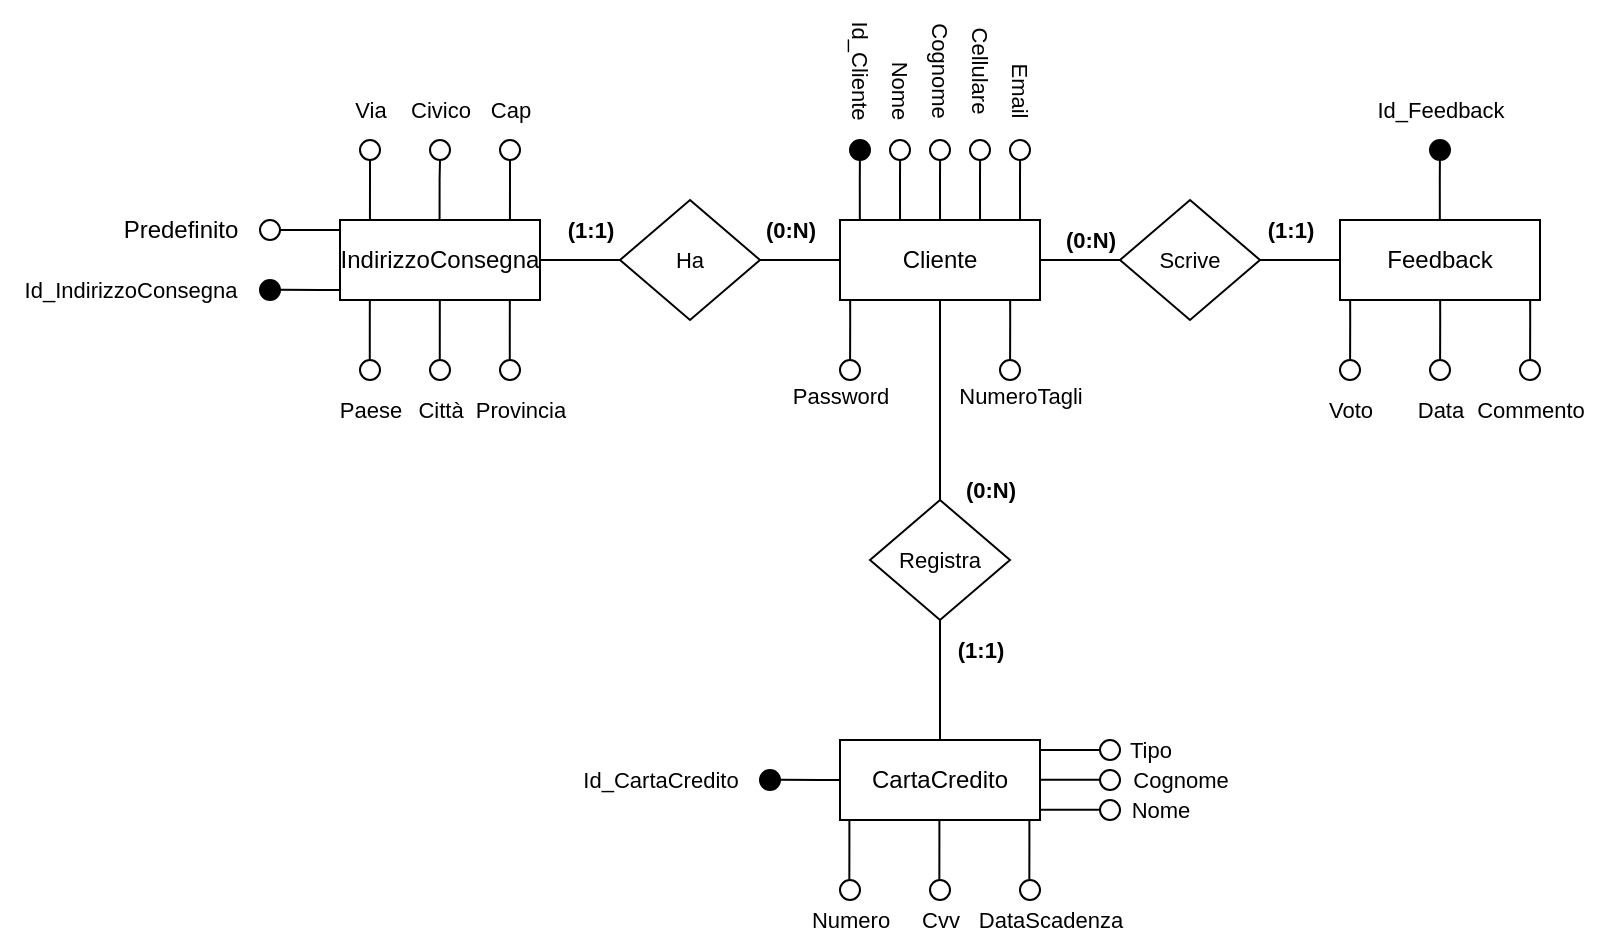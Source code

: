 <mxfile version="25.0.3">
  <diagram name="Page-1" id="EHbDZYoHjk3vQe8Ejhvv">
    <mxGraphModel dx="1180" dy="173" grid="1" gridSize="10" guides="1" tooltips="1" connect="1" arrows="1" fold="1" page="1" pageScale="1" pageWidth="850" pageHeight="1100" math="0" shadow="0">
      <root>
        <mxCell id="0" />
        <mxCell id="1" parent="0" />
        <mxCell id="3pYKi4AClHYdLQsbnEup-11" style="edgeStyle=orthogonalEdgeStyle;shape=connector;rounded=0;orthogonalLoop=1;jettySize=auto;html=1;exitX=0.5;exitY=1;exitDx=0;exitDy=0;entryX=0.5;entryY=0;entryDx=0;entryDy=0;strokeColor=default;align=center;verticalAlign=middle;fontFamily=Helvetica;fontSize=11;fontColor=default;labelBackgroundColor=default;endArrow=none;endFill=0;" parent="1" source="3pYKi4AClHYdLQsbnEup-1" target="3pYKi4AClHYdLQsbnEup-8" edge="1">
          <mxGeometry relative="1" as="geometry" />
        </mxCell>
        <mxCell id="3pYKi4AClHYdLQsbnEup-13" style="edgeStyle=orthogonalEdgeStyle;shape=connector;rounded=0;orthogonalLoop=1;jettySize=auto;html=1;exitX=1;exitY=0.5;exitDx=0;exitDy=0;entryX=0;entryY=0.5;entryDx=0;entryDy=0;strokeColor=default;align=center;verticalAlign=middle;fontFamily=Helvetica;fontSize=11;fontColor=default;labelBackgroundColor=default;endArrow=none;endFill=0;" parent="1" source="3pYKi4AClHYdLQsbnEup-1" target="3pYKi4AClHYdLQsbnEup-7" edge="1">
          <mxGeometry relative="1" as="geometry" />
        </mxCell>
        <mxCell id="3pYKi4AClHYdLQsbnEup-1" value="Cliente" style="whiteSpace=wrap;html=1;align=center;" parent="1" vertex="1">
          <mxGeometry x="320" y="200" width="100" height="40" as="geometry" />
        </mxCell>
        <mxCell id="3pYKi4AClHYdLQsbnEup-14" style="edgeStyle=orthogonalEdgeStyle;shape=connector;rounded=0;orthogonalLoop=1;jettySize=auto;html=1;exitX=0;exitY=0.5;exitDx=0;exitDy=0;entryX=1;entryY=0.5;entryDx=0;entryDy=0;strokeColor=default;align=center;verticalAlign=middle;fontFamily=Helvetica;fontSize=11;fontColor=default;labelBackgroundColor=default;endArrow=none;endFill=0;" parent="1" source="3pYKi4AClHYdLQsbnEup-3" target="3pYKi4AClHYdLQsbnEup-7" edge="1">
          <mxGeometry relative="1" as="geometry" />
        </mxCell>
        <mxCell id="3pYKi4AClHYdLQsbnEup-3" value="Feedback" style="whiteSpace=wrap;html=1;align=center;" parent="1" vertex="1">
          <mxGeometry x="570" y="200" width="100" height="40" as="geometry" />
        </mxCell>
        <mxCell id="3pYKi4AClHYdLQsbnEup-114" style="edgeStyle=orthogonalEdgeStyle;shape=connector;rounded=0;orthogonalLoop=1;jettySize=auto;html=1;strokeColor=default;align=center;verticalAlign=middle;fontFamily=Helvetica;fontSize=11;fontColor=default;labelBackgroundColor=default;endArrow=none;endFill=0;" parent="1" edge="1">
          <mxGeometry relative="1" as="geometry">
            <mxPoint x="450.0" y="465" as="targetPoint" />
            <mxPoint x="420" y="465" as="sourcePoint" />
          </mxGeometry>
        </mxCell>
        <mxCell id="3pYKi4AClHYdLQsbnEup-5" value="CartaCredito" style="whiteSpace=wrap;html=1;align=center;" parent="1" vertex="1">
          <mxGeometry x="320" y="460" width="100" height="40" as="geometry" />
        </mxCell>
        <mxCell id="3pYKi4AClHYdLQsbnEup-16" style="edgeStyle=orthogonalEdgeStyle;shape=connector;rounded=0;orthogonalLoop=1;jettySize=auto;html=1;exitX=1;exitY=0.5;exitDx=0;exitDy=0;entryX=0;entryY=0.5;entryDx=0;entryDy=0;strokeColor=default;align=center;verticalAlign=middle;fontFamily=Helvetica;fontSize=11;fontColor=default;labelBackgroundColor=default;endArrow=none;endFill=0;" parent="1" source="3pYKi4AClHYdLQsbnEup-6" target="3pYKi4AClHYdLQsbnEup-9" edge="1">
          <mxGeometry relative="1" as="geometry" />
        </mxCell>
        <mxCell id="3pYKi4AClHYdLQsbnEup-34" style="edgeStyle=orthogonalEdgeStyle;shape=connector;rounded=0;orthogonalLoop=1;jettySize=auto;html=1;exitX=0.25;exitY=0;exitDx=0;exitDy=0;strokeColor=default;align=center;verticalAlign=middle;fontFamily=Helvetica;fontSize=11;fontColor=default;labelBackgroundColor=default;endArrow=none;endFill=0;" parent="1" edge="1">
          <mxGeometry relative="1" as="geometry">
            <mxPoint x="85" y="170" as="targetPoint" />
            <mxPoint x="84.97" y="200" as="sourcePoint" />
            <Array as="points">
              <mxPoint x="84.97" y="180" />
              <mxPoint x="84.97" y="180" />
            </Array>
          </mxGeometry>
        </mxCell>
        <mxCell id="3pYKi4AClHYdLQsbnEup-44" style="edgeStyle=orthogonalEdgeStyle;shape=connector;rounded=0;orthogonalLoop=1;jettySize=auto;html=1;exitX=0;exitY=0.25;exitDx=0;exitDy=0;strokeColor=default;align=center;verticalAlign=middle;fontFamily=Helvetica;fontSize=11;fontColor=default;labelBackgroundColor=default;endArrow=none;endFill=0;" parent="1" edge="1">
          <mxGeometry relative="1" as="geometry">
            <mxPoint x="40" y="234.89" as="targetPoint" />
            <mxPoint x="70" y="234.97" as="sourcePoint" />
            <Array as="points">
              <mxPoint x="60" y="234.97" />
              <mxPoint x="60" y="234.97" />
            </Array>
          </mxGeometry>
        </mxCell>
        <mxCell id="3pYKi4AClHYdLQsbnEup-6" value="IndirizzoConsegna" style="whiteSpace=wrap;html=1;align=center;" parent="1" vertex="1">
          <mxGeometry x="70" y="200" width="100" height="40" as="geometry" />
        </mxCell>
        <mxCell id="3pYKi4AClHYdLQsbnEup-7" value="Scrive" style="shape=rhombus;perimeter=rhombusPerimeter;whiteSpace=wrap;html=1;align=center;fontFamily=Helvetica;fontSize=11;fontColor=default;labelBackgroundColor=default;" parent="1" vertex="1">
          <mxGeometry x="460" y="190" width="70" height="60" as="geometry" />
        </mxCell>
        <mxCell id="3pYKi4AClHYdLQsbnEup-12" style="edgeStyle=orthogonalEdgeStyle;shape=connector;rounded=0;orthogonalLoop=1;jettySize=auto;html=1;exitX=0.5;exitY=1;exitDx=0;exitDy=0;entryX=0.5;entryY=0;entryDx=0;entryDy=0;strokeColor=default;align=center;verticalAlign=middle;fontFamily=Helvetica;fontSize=11;fontColor=default;labelBackgroundColor=default;endArrow=none;endFill=0;" parent="1" source="3pYKi4AClHYdLQsbnEup-8" target="3pYKi4AClHYdLQsbnEup-5" edge="1">
          <mxGeometry relative="1" as="geometry" />
        </mxCell>
        <mxCell id="3pYKi4AClHYdLQsbnEup-8" value="Registra" style="shape=rhombus;perimeter=rhombusPerimeter;whiteSpace=wrap;html=1;align=center;fontFamily=Helvetica;fontSize=11;fontColor=default;labelBackgroundColor=default;" parent="1" vertex="1">
          <mxGeometry x="335" y="340" width="70" height="60" as="geometry" />
        </mxCell>
        <mxCell id="3pYKi4AClHYdLQsbnEup-15" style="edgeStyle=orthogonalEdgeStyle;shape=connector;rounded=0;orthogonalLoop=1;jettySize=auto;html=1;exitX=1;exitY=0.5;exitDx=0;exitDy=0;entryX=0;entryY=0.5;entryDx=0;entryDy=0;strokeColor=default;align=center;verticalAlign=middle;fontFamily=Helvetica;fontSize=11;fontColor=default;labelBackgroundColor=default;endArrow=none;endFill=0;" parent="1" source="3pYKi4AClHYdLQsbnEup-9" target="3pYKi4AClHYdLQsbnEup-1" edge="1">
          <mxGeometry relative="1" as="geometry" />
        </mxCell>
        <mxCell id="3pYKi4AClHYdLQsbnEup-9" value="Ha" style="shape=rhombus;perimeter=rhombusPerimeter;whiteSpace=wrap;html=1;align=center;fontFamily=Helvetica;fontSize=11;fontColor=default;labelBackgroundColor=default;" parent="1" vertex="1">
          <mxGeometry x="210" y="190" width="70" height="60" as="geometry" />
        </mxCell>
        <mxCell id="3pYKi4AClHYdLQsbnEup-23" value="(0:N)" style="text;html=1;align=center;verticalAlign=middle;resizable=0;points=[];autosize=1;strokeColor=none;fillColor=none;fontFamily=Helvetica;fontSize=11;fontColor=default;labelBackgroundColor=default;fontStyle=1" parent="1" vertex="1">
          <mxGeometry x="270" y="190" width="50" height="30" as="geometry" />
        </mxCell>
        <mxCell id="3pYKi4AClHYdLQsbnEup-24" value="(1:1)" style="text;html=1;align=center;verticalAlign=middle;resizable=0;points=[];autosize=1;strokeColor=none;fillColor=none;fontFamily=Helvetica;fontSize=11;fontColor=default;labelBackgroundColor=default;fontStyle=1" parent="1" vertex="1">
          <mxGeometry x="170" y="190" width="50" height="30" as="geometry" />
        </mxCell>
        <mxCell id="3pYKi4AClHYdLQsbnEup-25" value="(0:N)" style="text;html=1;align=center;verticalAlign=middle;resizable=0;points=[];autosize=1;strokeColor=none;fillColor=none;fontFamily=Helvetica;fontSize=11;fontColor=default;labelBackgroundColor=default;fontStyle=1" parent="1" vertex="1">
          <mxGeometry x="420" y="195" width="50" height="30" as="geometry" />
        </mxCell>
        <mxCell id="3pYKi4AClHYdLQsbnEup-26" value="(1:1)" style="text;html=1;align=center;verticalAlign=middle;resizable=0;points=[];autosize=1;strokeColor=none;fillColor=none;fontFamily=Helvetica;fontSize=11;fontColor=default;labelBackgroundColor=default;fontStyle=1" parent="1" vertex="1">
          <mxGeometry x="520" y="190" width="50" height="30" as="geometry" />
        </mxCell>
        <mxCell id="3pYKi4AClHYdLQsbnEup-27" value="(0:N)" style="text;html=1;align=center;verticalAlign=middle;resizable=0;points=[];autosize=1;strokeColor=none;fillColor=none;fontFamily=Helvetica;fontSize=11;fontColor=default;labelBackgroundColor=default;fontStyle=1" parent="1" vertex="1">
          <mxGeometry x="370" y="320" width="50" height="30" as="geometry" />
        </mxCell>
        <mxCell id="3pYKi4AClHYdLQsbnEup-28" value="(1:1)" style="text;html=1;align=center;verticalAlign=middle;resizable=0;points=[];autosize=1;strokeColor=none;fillColor=none;fontFamily=Helvetica;fontSize=11;fontColor=default;labelBackgroundColor=default;fontStyle=1" parent="1" vertex="1">
          <mxGeometry x="365" y="400" width="50" height="30" as="geometry" />
        </mxCell>
        <mxCell id="3pYKi4AClHYdLQsbnEup-35" style="edgeStyle=orthogonalEdgeStyle;shape=connector;rounded=0;orthogonalLoop=1;jettySize=auto;html=1;exitX=0.25;exitY=0;exitDx=0;exitDy=0;strokeColor=default;align=center;verticalAlign=middle;fontFamily=Helvetica;fontSize=11;fontColor=default;labelBackgroundColor=default;endArrow=none;endFill=0;" parent="1" edge="1">
          <mxGeometry relative="1" as="geometry">
            <mxPoint x="120" y="170" as="targetPoint" />
            <mxPoint x="119.79" y="200" as="sourcePoint" />
            <Array as="points">
              <mxPoint x="120" y="180" />
              <mxPoint x="120" y="180" />
            </Array>
          </mxGeometry>
        </mxCell>
        <mxCell id="3pYKi4AClHYdLQsbnEup-37" style="edgeStyle=orthogonalEdgeStyle;shape=connector;rounded=0;orthogonalLoop=1;jettySize=auto;html=1;exitX=0.25;exitY=0;exitDx=0;exitDy=0;strokeColor=default;align=center;verticalAlign=middle;fontFamily=Helvetica;fontSize=11;fontColor=default;labelBackgroundColor=default;endArrow=none;endFill=0;" parent="1" edge="1">
          <mxGeometry relative="1" as="geometry">
            <mxPoint x="155" y="170" as="targetPoint" />
            <mxPoint x="154.97" y="200" as="sourcePoint" />
            <Array as="points">
              <mxPoint x="155.18" y="180" />
              <mxPoint x="155.18" y="180" />
            </Array>
          </mxGeometry>
        </mxCell>
        <mxCell id="3pYKi4AClHYdLQsbnEup-39" value="" style="ellipse;whiteSpace=wrap;html=1;aspect=fixed;fontFamily=Helvetica;fontSize=11;fontColor=default;labelBackgroundColor=default;" parent="1" vertex="1">
          <mxGeometry x="115" y="160" width="10" height="10" as="geometry" />
        </mxCell>
        <mxCell id="3pYKi4AClHYdLQsbnEup-40" value="" style="ellipse;whiteSpace=wrap;html=1;aspect=fixed;fontFamily=Helvetica;fontSize=11;fontColor=default;labelBackgroundColor=default;fillColor=#000000;" parent="1" vertex="1">
          <mxGeometry x="30" y="230" width="10" height="10" as="geometry" />
        </mxCell>
        <mxCell id="3pYKi4AClHYdLQsbnEup-41" value="" style="ellipse;whiteSpace=wrap;html=1;aspect=fixed;fontFamily=Helvetica;fontSize=11;fontColor=default;labelBackgroundColor=default;" parent="1" vertex="1">
          <mxGeometry x="150" y="160" width="10" height="10" as="geometry" />
        </mxCell>
        <mxCell id="3pYKi4AClHYdLQsbnEup-43" value="Id_IndirizzoConsegna" style="text;html=1;align=center;verticalAlign=middle;resizable=0;points=[];autosize=1;strokeColor=none;fillColor=none;fontFamily=Helvetica;fontSize=11;fontColor=default;labelBackgroundColor=default;" parent="1" vertex="1">
          <mxGeometry x="-100" y="220" width="130" height="30" as="geometry" />
        </mxCell>
        <mxCell id="3pYKi4AClHYdLQsbnEup-46" value="" style="ellipse;whiteSpace=wrap;html=1;aspect=fixed;fontFamily=Helvetica;fontSize=11;fontColor=default;labelBackgroundColor=default;" parent="1" vertex="1">
          <mxGeometry x="80" y="160" width="10" height="10" as="geometry" />
        </mxCell>
        <mxCell id="3pYKi4AClHYdLQsbnEup-47" value="Via" style="text;html=1;align=center;verticalAlign=middle;resizable=0;points=[];autosize=1;strokeColor=none;fillColor=none;fontFamily=Helvetica;fontSize=11;fontColor=default;labelBackgroundColor=default;" parent="1" vertex="1">
          <mxGeometry x="65" y="130" width="40" height="30" as="geometry" />
        </mxCell>
        <mxCell id="3pYKi4AClHYdLQsbnEup-48" value="Civico" style="text;html=1;align=center;verticalAlign=middle;resizable=0;points=[];autosize=1;strokeColor=none;fillColor=none;fontFamily=Helvetica;fontSize=11;fontColor=default;labelBackgroundColor=default;" parent="1" vertex="1">
          <mxGeometry x="95" y="130" width="50" height="30" as="geometry" />
        </mxCell>
        <mxCell id="3pYKi4AClHYdLQsbnEup-49" value="Cap" style="text;html=1;align=center;verticalAlign=middle;resizable=0;points=[];autosize=1;strokeColor=none;fillColor=none;fontFamily=Helvetica;fontSize=11;fontColor=default;labelBackgroundColor=default;" parent="1" vertex="1">
          <mxGeometry x="135" y="130" width="40" height="30" as="geometry" />
        </mxCell>
        <mxCell id="3pYKi4AClHYdLQsbnEup-50" style="edgeStyle=orthogonalEdgeStyle;shape=connector;rounded=0;orthogonalLoop=1;jettySize=auto;html=1;exitX=0.25;exitY=0;exitDx=0;exitDy=0;strokeColor=default;align=center;verticalAlign=middle;fontFamily=Helvetica;fontSize=11;fontColor=default;labelBackgroundColor=default;endArrow=none;endFill=0;" parent="1" edge="1">
          <mxGeometry relative="1" as="geometry">
            <mxPoint x="84.92" y="240" as="targetPoint" />
            <mxPoint x="84.89" y="270" as="sourcePoint" />
            <Array as="points">
              <mxPoint x="84.89" y="250" />
              <mxPoint x="84.89" y="250" />
            </Array>
          </mxGeometry>
        </mxCell>
        <mxCell id="3pYKi4AClHYdLQsbnEup-51" value="" style="ellipse;whiteSpace=wrap;html=1;aspect=fixed;fontFamily=Helvetica;fontSize=11;fontColor=default;labelBackgroundColor=default;" parent="1" vertex="1">
          <mxGeometry x="80" y="270" width="10" height="10" as="geometry" />
        </mxCell>
        <mxCell id="3pYKi4AClHYdLQsbnEup-53" value="Paese" style="text;html=1;align=center;verticalAlign=middle;resizable=0;points=[];autosize=1;strokeColor=none;fillColor=none;fontFamily=Helvetica;fontSize=11;fontColor=default;labelBackgroundColor=default;" parent="1" vertex="1">
          <mxGeometry x="60" y="280" width="50" height="30" as="geometry" />
        </mxCell>
        <mxCell id="3pYKi4AClHYdLQsbnEup-54" style="edgeStyle=orthogonalEdgeStyle;shape=connector;rounded=0;orthogonalLoop=1;jettySize=auto;html=1;exitX=0.25;exitY=0;exitDx=0;exitDy=0;strokeColor=default;align=center;verticalAlign=middle;fontFamily=Helvetica;fontSize=11;fontColor=default;labelBackgroundColor=default;endArrow=none;endFill=0;" parent="1" edge="1">
          <mxGeometry relative="1" as="geometry">
            <mxPoint x="119.92" y="240" as="targetPoint" />
            <mxPoint x="119.89" y="270" as="sourcePoint" />
            <Array as="points">
              <mxPoint x="119.89" y="250" />
              <mxPoint x="119.89" y="250" />
            </Array>
          </mxGeometry>
        </mxCell>
        <mxCell id="3pYKi4AClHYdLQsbnEup-55" value="" style="ellipse;whiteSpace=wrap;html=1;aspect=fixed;fontFamily=Helvetica;fontSize=11;fontColor=default;labelBackgroundColor=default;" parent="1" vertex="1">
          <mxGeometry x="115" y="270" width="10" height="10" as="geometry" />
        </mxCell>
        <mxCell id="3pYKi4AClHYdLQsbnEup-56" value="Città" style="text;html=1;align=center;verticalAlign=middle;resizable=0;points=[];autosize=1;strokeColor=none;fillColor=none;fontFamily=Helvetica;fontSize=11;fontColor=default;labelBackgroundColor=default;" parent="1" vertex="1">
          <mxGeometry x="95" y="280" width="50" height="30" as="geometry" />
        </mxCell>
        <mxCell id="3pYKi4AClHYdLQsbnEup-57" style="edgeStyle=orthogonalEdgeStyle;shape=connector;rounded=0;orthogonalLoop=1;jettySize=auto;html=1;exitX=0.25;exitY=0;exitDx=0;exitDy=0;strokeColor=default;align=center;verticalAlign=middle;fontFamily=Helvetica;fontSize=11;fontColor=default;labelBackgroundColor=default;endArrow=none;endFill=0;" parent="1" edge="1">
          <mxGeometry relative="1" as="geometry">
            <mxPoint x="154.92" y="240" as="targetPoint" />
            <mxPoint x="154.89" y="270" as="sourcePoint" />
            <Array as="points">
              <mxPoint x="154.89" y="250" />
              <mxPoint x="154.89" y="250" />
            </Array>
          </mxGeometry>
        </mxCell>
        <mxCell id="3pYKi4AClHYdLQsbnEup-58" value="" style="ellipse;whiteSpace=wrap;html=1;aspect=fixed;fontFamily=Helvetica;fontSize=11;fontColor=default;labelBackgroundColor=default;" parent="1" vertex="1">
          <mxGeometry x="150" y="270" width="10" height="10" as="geometry" />
        </mxCell>
        <mxCell id="3pYKi4AClHYdLQsbnEup-59" value="Provincia" style="text;html=1;align=center;verticalAlign=middle;resizable=0;points=[];autosize=1;strokeColor=none;fillColor=none;fontFamily=Helvetica;fontSize=11;fontColor=default;labelBackgroundColor=default;" parent="1" vertex="1">
          <mxGeometry x="125" y="280" width="70" height="30" as="geometry" />
        </mxCell>
        <mxCell id="3pYKi4AClHYdLQsbnEup-61" value="" style="ellipse;whiteSpace=wrap;html=1;aspect=fixed;fontFamily=Helvetica;fontSize=11;fontColor=default;labelBackgroundColor=default;fillColor=#000000;" parent="1" vertex="1">
          <mxGeometry x="325" y="160" width="10" height="10" as="geometry" />
        </mxCell>
        <mxCell id="3pYKi4AClHYdLQsbnEup-62" style="edgeStyle=orthogonalEdgeStyle;shape=connector;rounded=0;orthogonalLoop=1;jettySize=auto;html=1;exitX=0.25;exitY=0;exitDx=0;exitDy=0;strokeColor=default;align=center;verticalAlign=middle;fontFamily=Helvetica;fontSize=11;fontColor=default;labelBackgroundColor=default;endArrow=none;endFill=0;" parent="1" edge="1">
          <mxGeometry relative="1" as="geometry">
            <mxPoint x="329.95" y="170" as="targetPoint" />
            <mxPoint x="329.92" y="200" as="sourcePoint" />
            <Array as="points">
              <mxPoint x="330.13" y="180" />
              <mxPoint x="330.13" y="180" />
            </Array>
          </mxGeometry>
        </mxCell>
        <mxCell id="3pYKi4AClHYdLQsbnEup-63" value="Id_Cliente" style="text;html=1;align=center;verticalAlign=middle;resizable=0;points=[];autosize=1;strokeColor=none;fillColor=none;fontFamily=Helvetica;fontSize=11;fontColor=default;labelBackgroundColor=default;rotation=90;" parent="1" vertex="1">
          <mxGeometry x="295" y="110" width="70" height="30" as="geometry" />
        </mxCell>
        <mxCell id="3pYKi4AClHYdLQsbnEup-64" style="edgeStyle=orthogonalEdgeStyle;shape=connector;rounded=0;orthogonalLoop=1;jettySize=auto;html=1;exitX=0.25;exitY=0;exitDx=0;exitDy=0;strokeColor=default;align=center;verticalAlign=middle;fontFamily=Helvetica;fontSize=11;fontColor=default;labelBackgroundColor=default;endArrow=none;endFill=0;" parent="1" edge="1">
          <mxGeometry relative="1" as="geometry">
            <mxPoint x="350.05" y="170" as="targetPoint" />
            <mxPoint x="350.02" y="200" as="sourcePoint" />
            <Array as="points">
              <mxPoint x="350.23" y="180" />
              <mxPoint x="350.23" y="180" />
            </Array>
          </mxGeometry>
        </mxCell>
        <mxCell id="3pYKi4AClHYdLQsbnEup-66" value="" style="ellipse;whiteSpace=wrap;html=1;aspect=fixed;fontFamily=Helvetica;fontSize=11;fontColor=default;labelBackgroundColor=default;" parent="1" vertex="1">
          <mxGeometry x="345" y="160" width="10" height="10" as="geometry" />
        </mxCell>
        <mxCell id="3pYKi4AClHYdLQsbnEup-67" value="Nome" style="text;html=1;align=center;verticalAlign=middle;resizable=0;points=[];autosize=1;strokeColor=none;fillColor=none;fontFamily=Helvetica;fontSize=11;fontColor=default;labelBackgroundColor=default;rotation=90;" parent="1" vertex="1">
          <mxGeometry x="325" y="120" width="50" height="30" as="geometry" />
        </mxCell>
        <mxCell id="3pYKi4AClHYdLQsbnEup-68" style="edgeStyle=orthogonalEdgeStyle;shape=connector;rounded=0;orthogonalLoop=1;jettySize=auto;html=1;exitX=0.25;exitY=0;exitDx=0;exitDy=0;strokeColor=default;align=center;verticalAlign=middle;fontFamily=Helvetica;fontSize=11;fontColor=default;labelBackgroundColor=default;endArrow=none;endFill=0;" parent="1" edge="1">
          <mxGeometry relative="1" as="geometry">
            <mxPoint x="370.05" y="170" as="targetPoint" />
            <mxPoint x="370.02" y="200" as="sourcePoint" />
            <Array as="points">
              <mxPoint x="370.23" y="180" />
              <mxPoint x="370.23" y="180" />
            </Array>
          </mxGeometry>
        </mxCell>
        <mxCell id="3pYKi4AClHYdLQsbnEup-69" value="" style="ellipse;whiteSpace=wrap;html=1;aspect=fixed;fontFamily=Helvetica;fontSize=11;fontColor=default;labelBackgroundColor=default;" parent="1" vertex="1">
          <mxGeometry x="365" y="160" width="10" height="10" as="geometry" />
        </mxCell>
        <mxCell id="3pYKi4AClHYdLQsbnEup-70" value="Cognome" style="text;html=1;align=center;verticalAlign=middle;resizable=0;points=[];autosize=1;strokeColor=none;fillColor=none;fontFamily=Helvetica;fontSize=11;fontColor=default;labelBackgroundColor=default;rotation=90;" parent="1" vertex="1">
          <mxGeometry x="335" y="110" width="70" height="30" as="geometry" />
        </mxCell>
        <mxCell id="3pYKi4AClHYdLQsbnEup-72" style="edgeStyle=orthogonalEdgeStyle;shape=connector;rounded=0;orthogonalLoop=1;jettySize=auto;html=1;exitX=0.25;exitY=0;exitDx=0;exitDy=0;strokeColor=default;align=center;verticalAlign=middle;fontFamily=Helvetica;fontSize=11;fontColor=default;labelBackgroundColor=default;endArrow=none;endFill=0;" parent="1" edge="1">
          <mxGeometry relative="1" as="geometry">
            <mxPoint x="390.05" y="170" as="targetPoint" />
            <mxPoint x="390.02" y="200" as="sourcePoint" />
            <Array as="points">
              <mxPoint x="390.23" y="180" />
              <mxPoint x="390.23" y="180" />
            </Array>
          </mxGeometry>
        </mxCell>
        <mxCell id="3pYKi4AClHYdLQsbnEup-73" value="" style="ellipse;whiteSpace=wrap;html=1;aspect=fixed;fontFamily=Helvetica;fontSize=11;fontColor=default;labelBackgroundColor=default;" parent="1" vertex="1">
          <mxGeometry x="385" y="160" width="10" height="10" as="geometry" />
        </mxCell>
        <mxCell id="3pYKi4AClHYdLQsbnEup-74" value="Cellulare" style="text;html=1;align=center;verticalAlign=middle;resizable=0;points=[];autosize=1;strokeColor=none;fillColor=none;fontFamily=Helvetica;fontSize=11;fontColor=default;labelBackgroundColor=default;rotation=90;" parent="1" vertex="1">
          <mxGeometry x="355" y="110" width="70" height="30" as="geometry" />
        </mxCell>
        <mxCell id="3pYKi4AClHYdLQsbnEup-75" style="edgeStyle=orthogonalEdgeStyle;shape=connector;rounded=0;orthogonalLoop=1;jettySize=auto;html=1;exitX=0.25;exitY=0;exitDx=0;exitDy=0;strokeColor=default;align=center;verticalAlign=middle;fontFamily=Helvetica;fontSize=11;fontColor=default;labelBackgroundColor=default;endArrow=none;endFill=0;" parent="1" edge="1">
          <mxGeometry relative="1" as="geometry">
            <mxPoint x="410.05" y="170" as="targetPoint" />
            <mxPoint x="410.02" y="200" as="sourcePoint" />
            <Array as="points">
              <mxPoint x="410.23" y="180" />
              <mxPoint x="410.23" y="180" />
            </Array>
          </mxGeometry>
        </mxCell>
        <mxCell id="3pYKi4AClHYdLQsbnEup-76" value="" style="ellipse;whiteSpace=wrap;html=1;aspect=fixed;fontFamily=Helvetica;fontSize=11;fontColor=default;labelBackgroundColor=default;" parent="1" vertex="1">
          <mxGeometry x="405" y="160" width="10" height="10" as="geometry" />
        </mxCell>
        <mxCell id="3pYKi4AClHYdLQsbnEup-77" value="Email" style="text;html=1;align=center;verticalAlign=middle;resizable=0;points=[];autosize=1;strokeColor=none;fillColor=none;fontFamily=Helvetica;fontSize=11;fontColor=default;labelBackgroundColor=default;rotation=90;" parent="1" vertex="1">
          <mxGeometry x="385" y="120" width="50" height="30" as="geometry" />
        </mxCell>
        <mxCell id="3pYKi4AClHYdLQsbnEup-78" style="edgeStyle=orthogonalEdgeStyle;shape=connector;rounded=0;orthogonalLoop=1;jettySize=auto;html=1;exitX=0.25;exitY=0;exitDx=0;exitDy=0;strokeColor=default;align=center;verticalAlign=middle;fontFamily=Helvetica;fontSize=11;fontColor=default;labelBackgroundColor=default;endArrow=none;endFill=0;" parent="1" edge="1">
          <mxGeometry relative="1" as="geometry">
            <mxPoint x="325.08" y="240" as="targetPoint" />
            <mxPoint x="325.05" y="270" as="sourcePoint" />
            <Array as="points">
              <mxPoint x="325.26" y="250" />
              <mxPoint x="325.26" y="250" />
            </Array>
          </mxGeometry>
        </mxCell>
        <mxCell id="3pYKi4AClHYdLQsbnEup-79" value="" style="ellipse;whiteSpace=wrap;html=1;aspect=fixed;fontFamily=Helvetica;fontSize=11;fontColor=default;labelBackgroundColor=default;" parent="1" vertex="1">
          <mxGeometry x="320" y="270" width="10" height="10" as="geometry" />
        </mxCell>
        <mxCell id="3pYKi4AClHYdLQsbnEup-80" value="Password" style="text;html=1;align=center;verticalAlign=middle;resizable=0;points=[];autosize=1;strokeColor=none;fillColor=none;fontFamily=Helvetica;fontSize=11;fontColor=default;labelBackgroundColor=default;" parent="1" vertex="1">
          <mxGeometry x="285" y="273" width="70" height="30" as="geometry" />
        </mxCell>
        <mxCell id="3pYKi4AClHYdLQsbnEup-87" style="edgeStyle=orthogonalEdgeStyle;shape=connector;rounded=0;orthogonalLoop=1;jettySize=auto;html=1;exitX=0.25;exitY=0;exitDx=0;exitDy=0;strokeColor=default;align=center;verticalAlign=middle;fontFamily=Helvetica;fontSize=11;fontColor=default;labelBackgroundColor=default;endArrow=none;endFill=0;" parent="1" edge="1">
          <mxGeometry relative="1" as="geometry">
            <mxPoint x="405.08" y="240" as="targetPoint" />
            <mxPoint x="405.05" y="270" as="sourcePoint" />
            <Array as="points">
              <mxPoint x="405.26" y="250" />
              <mxPoint x="405.26" y="250" />
            </Array>
          </mxGeometry>
        </mxCell>
        <mxCell id="3pYKi4AClHYdLQsbnEup-88" value="" style="ellipse;whiteSpace=wrap;html=1;aspect=fixed;fontFamily=Helvetica;fontSize=11;fontColor=default;labelBackgroundColor=default;" parent="1" vertex="1">
          <mxGeometry x="400" y="270" width="10" height="10" as="geometry" />
        </mxCell>
        <mxCell id="3pYKi4AClHYdLQsbnEup-89" value="NumeroTagli" style="text;html=1;align=center;verticalAlign=middle;resizable=0;points=[];autosize=1;strokeColor=none;fillColor=none;fontFamily=Helvetica;fontSize=11;fontColor=default;labelBackgroundColor=default;" parent="1" vertex="1">
          <mxGeometry x="370" y="273" width="80" height="30" as="geometry" />
        </mxCell>
        <mxCell id="3pYKi4AClHYdLQsbnEup-90" style="edgeStyle=orthogonalEdgeStyle;shape=connector;rounded=0;orthogonalLoop=1;jettySize=auto;html=1;exitX=0.25;exitY=0;exitDx=0;exitDy=0;strokeColor=default;align=center;verticalAlign=middle;fontFamily=Helvetica;fontSize=11;fontColor=default;labelBackgroundColor=default;endArrow=none;endFill=0;" parent="1" edge="1">
          <mxGeometry relative="1" as="geometry">
            <mxPoint x="575.08" y="240" as="targetPoint" />
            <mxPoint x="575.05" y="270" as="sourcePoint" />
            <Array as="points">
              <mxPoint x="575.26" y="250" />
              <mxPoint x="575.26" y="250" />
            </Array>
          </mxGeometry>
        </mxCell>
        <mxCell id="3pYKi4AClHYdLQsbnEup-91" value="" style="ellipse;whiteSpace=wrap;html=1;aspect=fixed;fontFamily=Helvetica;fontSize=11;fontColor=default;labelBackgroundColor=default;" parent="1" vertex="1">
          <mxGeometry x="570" y="270" width="10" height="10" as="geometry" />
        </mxCell>
        <mxCell id="3pYKi4AClHYdLQsbnEup-92" value="Voto" style="text;html=1;align=center;verticalAlign=middle;resizable=0;points=[];autosize=1;strokeColor=none;fillColor=none;fontFamily=Helvetica;fontSize=11;fontColor=default;labelBackgroundColor=default;" parent="1" vertex="1">
          <mxGeometry x="550" y="280" width="50" height="30" as="geometry" />
        </mxCell>
        <mxCell id="3pYKi4AClHYdLQsbnEup-93" style="edgeStyle=orthogonalEdgeStyle;shape=connector;rounded=0;orthogonalLoop=1;jettySize=auto;html=1;exitX=0.25;exitY=0;exitDx=0;exitDy=0;strokeColor=default;align=center;verticalAlign=middle;fontFamily=Helvetica;fontSize=11;fontColor=default;labelBackgroundColor=default;endArrow=none;endFill=0;" parent="1" edge="1">
          <mxGeometry relative="1" as="geometry">
            <mxPoint x="620.08" y="240" as="targetPoint" />
            <mxPoint x="620.05" y="270" as="sourcePoint" />
            <Array as="points">
              <mxPoint x="620.26" y="250" />
              <mxPoint x="620.26" y="250" />
            </Array>
          </mxGeometry>
        </mxCell>
        <mxCell id="3pYKi4AClHYdLQsbnEup-94" value="" style="ellipse;whiteSpace=wrap;html=1;aspect=fixed;fontFamily=Helvetica;fontSize=11;fontColor=default;labelBackgroundColor=default;" parent="1" vertex="1">
          <mxGeometry x="615" y="270" width="10" height="10" as="geometry" />
        </mxCell>
        <mxCell id="3pYKi4AClHYdLQsbnEup-95" value="Data" style="text;html=1;align=center;verticalAlign=middle;resizable=0;points=[];autosize=1;strokeColor=none;fillColor=none;fontFamily=Helvetica;fontSize=11;fontColor=default;labelBackgroundColor=default;" parent="1" vertex="1">
          <mxGeometry x="595" y="280" width="50" height="30" as="geometry" />
        </mxCell>
        <mxCell id="3pYKi4AClHYdLQsbnEup-96" style="edgeStyle=orthogonalEdgeStyle;shape=connector;rounded=0;orthogonalLoop=1;jettySize=auto;html=1;exitX=0.25;exitY=0;exitDx=0;exitDy=0;strokeColor=default;align=center;verticalAlign=middle;fontFamily=Helvetica;fontSize=11;fontColor=default;labelBackgroundColor=default;endArrow=none;endFill=0;" parent="1" edge="1">
          <mxGeometry relative="1" as="geometry">
            <mxPoint x="665.08" y="240" as="targetPoint" />
            <mxPoint x="665.05" y="270" as="sourcePoint" />
            <Array as="points">
              <mxPoint x="665.26" y="250" />
              <mxPoint x="665.26" y="250" />
            </Array>
          </mxGeometry>
        </mxCell>
        <mxCell id="3pYKi4AClHYdLQsbnEup-97" value="" style="ellipse;whiteSpace=wrap;html=1;aspect=fixed;fontFamily=Helvetica;fontSize=11;fontColor=default;labelBackgroundColor=default;" parent="1" vertex="1">
          <mxGeometry x="660" y="270" width="10" height="10" as="geometry" />
        </mxCell>
        <mxCell id="3pYKi4AClHYdLQsbnEup-98" value="Commento" style="text;html=1;align=center;verticalAlign=middle;resizable=0;points=[];autosize=1;strokeColor=none;fillColor=none;fontFamily=Helvetica;fontSize=11;fontColor=default;labelBackgroundColor=default;" parent="1" vertex="1">
          <mxGeometry x="625" y="280" width="80" height="30" as="geometry" />
        </mxCell>
        <mxCell id="3pYKi4AClHYdLQsbnEup-99" value="" style="ellipse;whiteSpace=wrap;html=1;aspect=fixed;fontFamily=Helvetica;fontSize=11;fontColor=default;labelBackgroundColor=default;fillColor=#000000;" parent="1" vertex="1">
          <mxGeometry x="615" y="160" width="10" height="10" as="geometry" />
        </mxCell>
        <mxCell id="3pYKi4AClHYdLQsbnEup-100" style="edgeStyle=orthogonalEdgeStyle;shape=connector;rounded=0;orthogonalLoop=1;jettySize=auto;html=1;exitX=0.25;exitY=0;exitDx=0;exitDy=0;strokeColor=default;align=center;verticalAlign=middle;fontFamily=Helvetica;fontSize=11;fontColor=default;labelBackgroundColor=default;endArrow=none;endFill=0;" parent="1" edge="1">
          <mxGeometry relative="1" as="geometry">
            <mxPoint x="619.95" y="170" as="targetPoint" />
            <mxPoint x="619.92" y="200" as="sourcePoint" />
            <Array as="points">
              <mxPoint x="620.13" y="180" />
              <mxPoint x="620.13" y="180" />
            </Array>
          </mxGeometry>
        </mxCell>
        <mxCell id="3pYKi4AClHYdLQsbnEup-101" value="Id_Feedback" style="text;html=1;align=center;verticalAlign=middle;resizable=0;points=[];autosize=1;strokeColor=none;fillColor=none;fontFamily=Helvetica;fontSize=11;fontColor=default;labelBackgroundColor=default;" parent="1" vertex="1">
          <mxGeometry x="575" y="130" width="90" height="30" as="geometry" />
        </mxCell>
        <mxCell id="3pYKi4AClHYdLQsbnEup-102" style="edgeStyle=orthogonalEdgeStyle;shape=connector;rounded=0;orthogonalLoop=1;jettySize=auto;html=1;exitX=0.25;exitY=0;exitDx=0;exitDy=0;strokeColor=default;align=center;verticalAlign=middle;fontFamily=Helvetica;fontSize=11;fontColor=default;labelBackgroundColor=default;endArrow=none;endFill=0;" parent="1" edge="1">
          <mxGeometry relative="1" as="geometry">
            <mxPoint x="324.7" y="500" as="targetPoint" />
            <mxPoint x="324.67" y="530" as="sourcePoint" />
            <Array as="points">
              <mxPoint x="324.67" y="510" />
              <mxPoint x="324.67" y="510" />
            </Array>
          </mxGeometry>
        </mxCell>
        <mxCell id="3pYKi4AClHYdLQsbnEup-106" style="edgeStyle=orthogonalEdgeStyle;shape=connector;rounded=0;orthogonalLoop=1;jettySize=auto;html=1;exitX=0;exitY=0.25;exitDx=0;exitDy=0;strokeColor=default;align=center;verticalAlign=middle;fontFamily=Helvetica;fontSize=11;fontColor=default;labelBackgroundColor=default;endArrow=none;endFill=0;" parent="1" edge="1">
          <mxGeometry relative="1" as="geometry">
            <mxPoint x="290" y="479.89" as="targetPoint" />
            <mxPoint x="320" y="479.97" as="sourcePoint" />
            <Array as="points">
              <mxPoint x="310" y="479.97" />
              <mxPoint x="310" y="479.97" />
            </Array>
          </mxGeometry>
        </mxCell>
        <mxCell id="3pYKi4AClHYdLQsbnEup-107" value="" style="ellipse;whiteSpace=wrap;html=1;aspect=fixed;fontFamily=Helvetica;fontSize=11;fontColor=default;labelBackgroundColor=default;fillColor=#000000;" parent="1" vertex="1">
          <mxGeometry x="280" y="475" width="10" height="10" as="geometry" />
        </mxCell>
        <mxCell id="3pYKi4AClHYdLQsbnEup-108" value="Id_CartaCredito" style="text;html=1;align=center;verticalAlign=middle;resizable=0;points=[];autosize=1;strokeColor=none;fillColor=none;fontFamily=Helvetica;fontSize=11;fontColor=default;labelBackgroundColor=default;" parent="1" vertex="1">
          <mxGeometry x="180" y="465" width="100" height="30" as="geometry" />
        </mxCell>
        <mxCell id="3pYKi4AClHYdLQsbnEup-109" value="" style="ellipse;whiteSpace=wrap;html=1;aspect=fixed;fontFamily=Helvetica;fontSize=11;fontColor=default;labelBackgroundColor=default;" parent="1" vertex="1">
          <mxGeometry x="320" y="530" width="10" height="10" as="geometry" />
        </mxCell>
        <mxCell id="3pYKi4AClHYdLQsbnEup-110" value="Numero" style="text;html=1;align=center;verticalAlign=middle;resizable=0;points=[];autosize=1;strokeColor=none;fillColor=none;fontFamily=Helvetica;fontSize=11;fontColor=default;labelBackgroundColor=default;" parent="1" vertex="1">
          <mxGeometry x="295" y="535" width="60" height="30" as="geometry" />
        </mxCell>
        <mxCell id="3pYKi4AClHYdLQsbnEup-111" style="edgeStyle=orthogonalEdgeStyle;shape=connector;rounded=0;orthogonalLoop=1;jettySize=auto;html=1;exitX=0.25;exitY=0;exitDx=0;exitDy=0;strokeColor=default;align=center;verticalAlign=middle;fontFamily=Helvetica;fontSize=11;fontColor=default;labelBackgroundColor=default;endArrow=none;endFill=0;" parent="1" edge="1">
          <mxGeometry relative="1" as="geometry">
            <mxPoint x="414.7" y="500" as="targetPoint" />
            <mxPoint x="414.67" y="530" as="sourcePoint" />
            <Array as="points">
              <mxPoint x="414.67" y="510" />
              <mxPoint x="414.67" y="510" />
            </Array>
          </mxGeometry>
        </mxCell>
        <mxCell id="3pYKi4AClHYdLQsbnEup-112" value="" style="ellipse;whiteSpace=wrap;html=1;aspect=fixed;fontFamily=Helvetica;fontSize=11;fontColor=default;labelBackgroundColor=default;" parent="1" vertex="1">
          <mxGeometry x="410" y="530" width="10" height="10" as="geometry" />
        </mxCell>
        <mxCell id="3pYKi4AClHYdLQsbnEup-113" value="Cvv" style="text;html=1;align=center;verticalAlign=middle;resizable=0;points=[];autosize=1;strokeColor=none;fillColor=none;fontFamily=Helvetica;fontSize=11;fontColor=default;labelBackgroundColor=default;" parent="1" vertex="1">
          <mxGeometry x="350" y="535" width="40" height="30" as="geometry" />
        </mxCell>
        <mxCell id="3pYKi4AClHYdLQsbnEup-115" value="" style="ellipse;whiteSpace=wrap;html=1;aspect=fixed;fontFamily=Helvetica;fontSize=11;fontColor=default;labelBackgroundColor=default;" parent="1" vertex="1">
          <mxGeometry x="450" y="460" width="10" height="10" as="geometry" />
        </mxCell>
        <mxCell id="3pYKi4AClHYdLQsbnEup-116" value="Tipo" style="text;html=1;align=center;verticalAlign=middle;resizable=0;points=[];autosize=1;strokeColor=none;fillColor=none;fontFamily=Helvetica;fontSize=11;fontColor=default;labelBackgroundColor=default;" parent="1" vertex="1">
          <mxGeometry x="455" y="450" width="40" height="30" as="geometry" />
        </mxCell>
        <mxCell id="3pYKi4AClHYdLQsbnEup-117" style="edgeStyle=orthogonalEdgeStyle;shape=connector;rounded=0;orthogonalLoop=1;jettySize=auto;html=1;strokeColor=default;align=center;verticalAlign=middle;fontFamily=Helvetica;fontSize=11;fontColor=default;labelBackgroundColor=default;endArrow=none;endFill=0;" parent="1" edge="1">
          <mxGeometry relative="1" as="geometry">
            <mxPoint x="450.0" y="494.91" as="targetPoint" />
            <mxPoint x="420" y="494.91" as="sourcePoint" />
          </mxGeometry>
        </mxCell>
        <mxCell id="3pYKi4AClHYdLQsbnEup-118" value="" style="ellipse;whiteSpace=wrap;html=1;aspect=fixed;fontFamily=Helvetica;fontSize=11;fontColor=default;labelBackgroundColor=default;" parent="1" vertex="1">
          <mxGeometry x="450" y="490" width="10" height="10" as="geometry" />
        </mxCell>
        <mxCell id="3pYKi4AClHYdLQsbnEup-119" value="Nome" style="text;html=1;align=center;verticalAlign=middle;resizable=0;points=[];autosize=1;strokeColor=none;fillColor=none;fontFamily=Helvetica;fontSize=11;fontColor=default;labelBackgroundColor=default;" parent="1" vertex="1">
          <mxGeometry x="455" y="480" width="50" height="30" as="geometry" />
        </mxCell>
        <mxCell id="3pYKi4AClHYdLQsbnEup-120" style="edgeStyle=orthogonalEdgeStyle;shape=connector;rounded=0;orthogonalLoop=1;jettySize=auto;html=1;strokeColor=default;align=center;verticalAlign=middle;fontFamily=Helvetica;fontSize=11;fontColor=default;labelBackgroundColor=default;endArrow=none;endFill=0;" parent="1" edge="1">
          <mxGeometry relative="1" as="geometry">
            <mxPoint x="450.0" y="479.91" as="targetPoint" />
            <mxPoint x="420" y="479.91" as="sourcePoint" />
          </mxGeometry>
        </mxCell>
        <mxCell id="3pYKi4AClHYdLQsbnEup-121" value="" style="ellipse;whiteSpace=wrap;html=1;aspect=fixed;fontFamily=Helvetica;fontSize=11;fontColor=default;labelBackgroundColor=default;" parent="1" vertex="1">
          <mxGeometry x="450" y="475" width="10" height="10" as="geometry" />
        </mxCell>
        <mxCell id="3pYKi4AClHYdLQsbnEup-122" value="Cognome" style="text;html=1;align=center;verticalAlign=middle;resizable=0;points=[];autosize=1;strokeColor=none;fillColor=none;fontFamily=Helvetica;fontSize=11;fontColor=default;labelBackgroundColor=default;" parent="1" vertex="1">
          <mxGeometry x="455" y="465" width="70" height="30" as="geometry" />
        </mxCell>
        <mxCell id="3pYKi4AClHYdLQsbnEup-123" style="edgeStyle=orthogonalEdgeStyle;shape=connector;rounded=0;orthogonalLoop=1;jettySize=auto;html=1;exitX=0.25;exitY=0;exitDx=0;exitDy=0;strokeColor=default;align=center;verticalAlign=middle;fontFamily=Helvetica;fontSize=11;fontColor=default;labelBackgroundColor=default;endArrow=none;endFill=0;" parent="1" edge="1">
          <mxGeometry relative="1" as="geometry">
            <mxPoint x="369.7" y="500" as="targetPoint" />
            <mxPoint x="369.67" y="530" as="sourcePoint" />
            <Array as="points">
              <mxPoint x="369.67" y="510" />
              <mxPoint x="369.67" y="510" />
            </Array>
          </mxGeometry>
        </mxCell>
        <mxCell id="3pYKi4AClHYdLQsbnEup-124" value="" style="ellipse;whiteSpace=wrap;html=1;aspect=fixed;fontFamily=Helvetica;fontSize=11;fontColor=default;labelBackgroundColor=default;" parent="1" vertex="1">
          <mxGeometry x="365" y="530" width="10" height="10" as="geometry" />
        </mxCell>
        <mxCell id="3pYKi4AClHYdLQsbnEup-125" value="DataScadenza" style="text;html=1;align=center;verticalAlign=middle;resizable=0;points=[];autosize=1;strokeColor=none;fillColor=none;fontFamily=Helvetica;fontSize=11;fontColor=default;labelBackgroundColor=default;" parent="1" vertex="1">
          <mxGeometry x="375" y="535" width="100" height="30" as="geometry" />
        </mxCell>
        <mxCell id="CkpHM34fVxld2OcpEXae-2" style="edgeStyle=orthogonalEdgeStyle;shape=connector;rounded=0;orthogonalLoop=1;jettySize=auto;html=1;exitX=0;exitY=0.25;exitDx=0;exitDy=0;strokeColor=default;align=center;verticalAlign=middle;fontFamily=Helvetica;fontSize=11;fontColor=default;labelBackgroundColor=default;endArrow=none;endFill=0;" edge="1" parent="1">
          <mxGeometry relative="1" as="geometry">
            <mxPoint x="40" y="204.94" as="targetPoint" />
            <mxPoint x="70" y="205.02" as="sourcePoint" />
            <Array as="points">
              <mxPoint x="60" y="205.02" />
              <mxPoint x="60" y="205.02" />
            </Array>
          </mxGeometry>
        </mxCell>
        <mxCell id="CkpHM34fVxld2OcpEXae-3" value="" style="ellipse;whiteSpace=wrap;html=1;aspect=fixed;fontFamily=Helvetica;fontSize=11;fontColor=default;labelBackgroundColor=default;" vertex="1" parent="1">
          <mxGeometry x="30" y="200" width="10" height="10" as="geometry" />
        </mxCell>
        <mxCell id="CkpHM34fVxld2OcpEXae-4" value="Predefinito" style="text;html=1;align=center;verticalAlign=middle;resizable=0;points=[];autosize=1;strokeColor=none;fillColor=none;" vertex="1" parent="1">
          <mxGeometry x="-50" y="190" width="80" height="30" as="geometry" />
        </mxCell>
      </root>
    </mxGraphModel>
  </diagram>
</mxfile>
